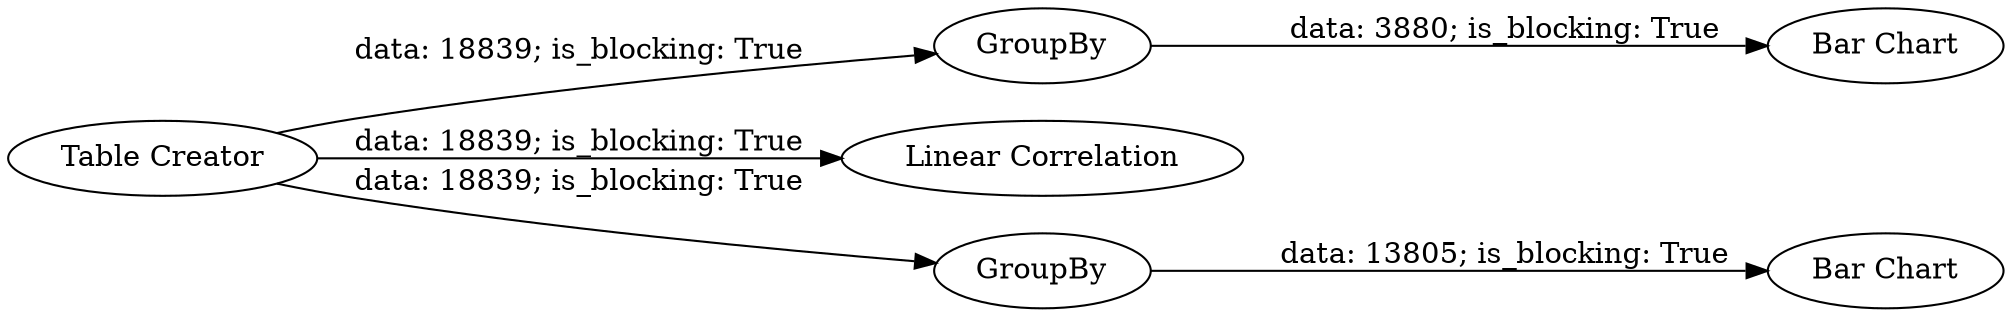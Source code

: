 digraph {
	"-6897092542634599776_3" [label="Bar Chart"]
	"-6897092542634599776_6" [label="Bar Chart"]
	"-6897092542634599776_4" [label=GroupBy]
	"-6897092542634599776_7" [label="Table Creator"]
	"-6897092542634599776_2" [label="Linear Correlation"]
	"-6897092542634599776_5" [label=GroupBy]
	"-6897092542634599776_7" -> "-6897092542634599776_4" [label="data: 18839; is_blocking: True"]
	"-6897092542634599776_5" -> "-6897092542634599776_6" [label="data: 13805; is_blocking: True"]
	"-6897092542634599776_7" -> "-6897092542634599776_5" [label="data: 18839; is_blocking: True"]
	"-6897092542634599776_4" -> "-6897092542634599776_3" [label="data: 3880; is_blocking: True"]
	"-6897092542634599776_7" -> "-6897092542634599776_2" [label="data: 18839; is_blocking: True"]
	rankdir=LR
}
